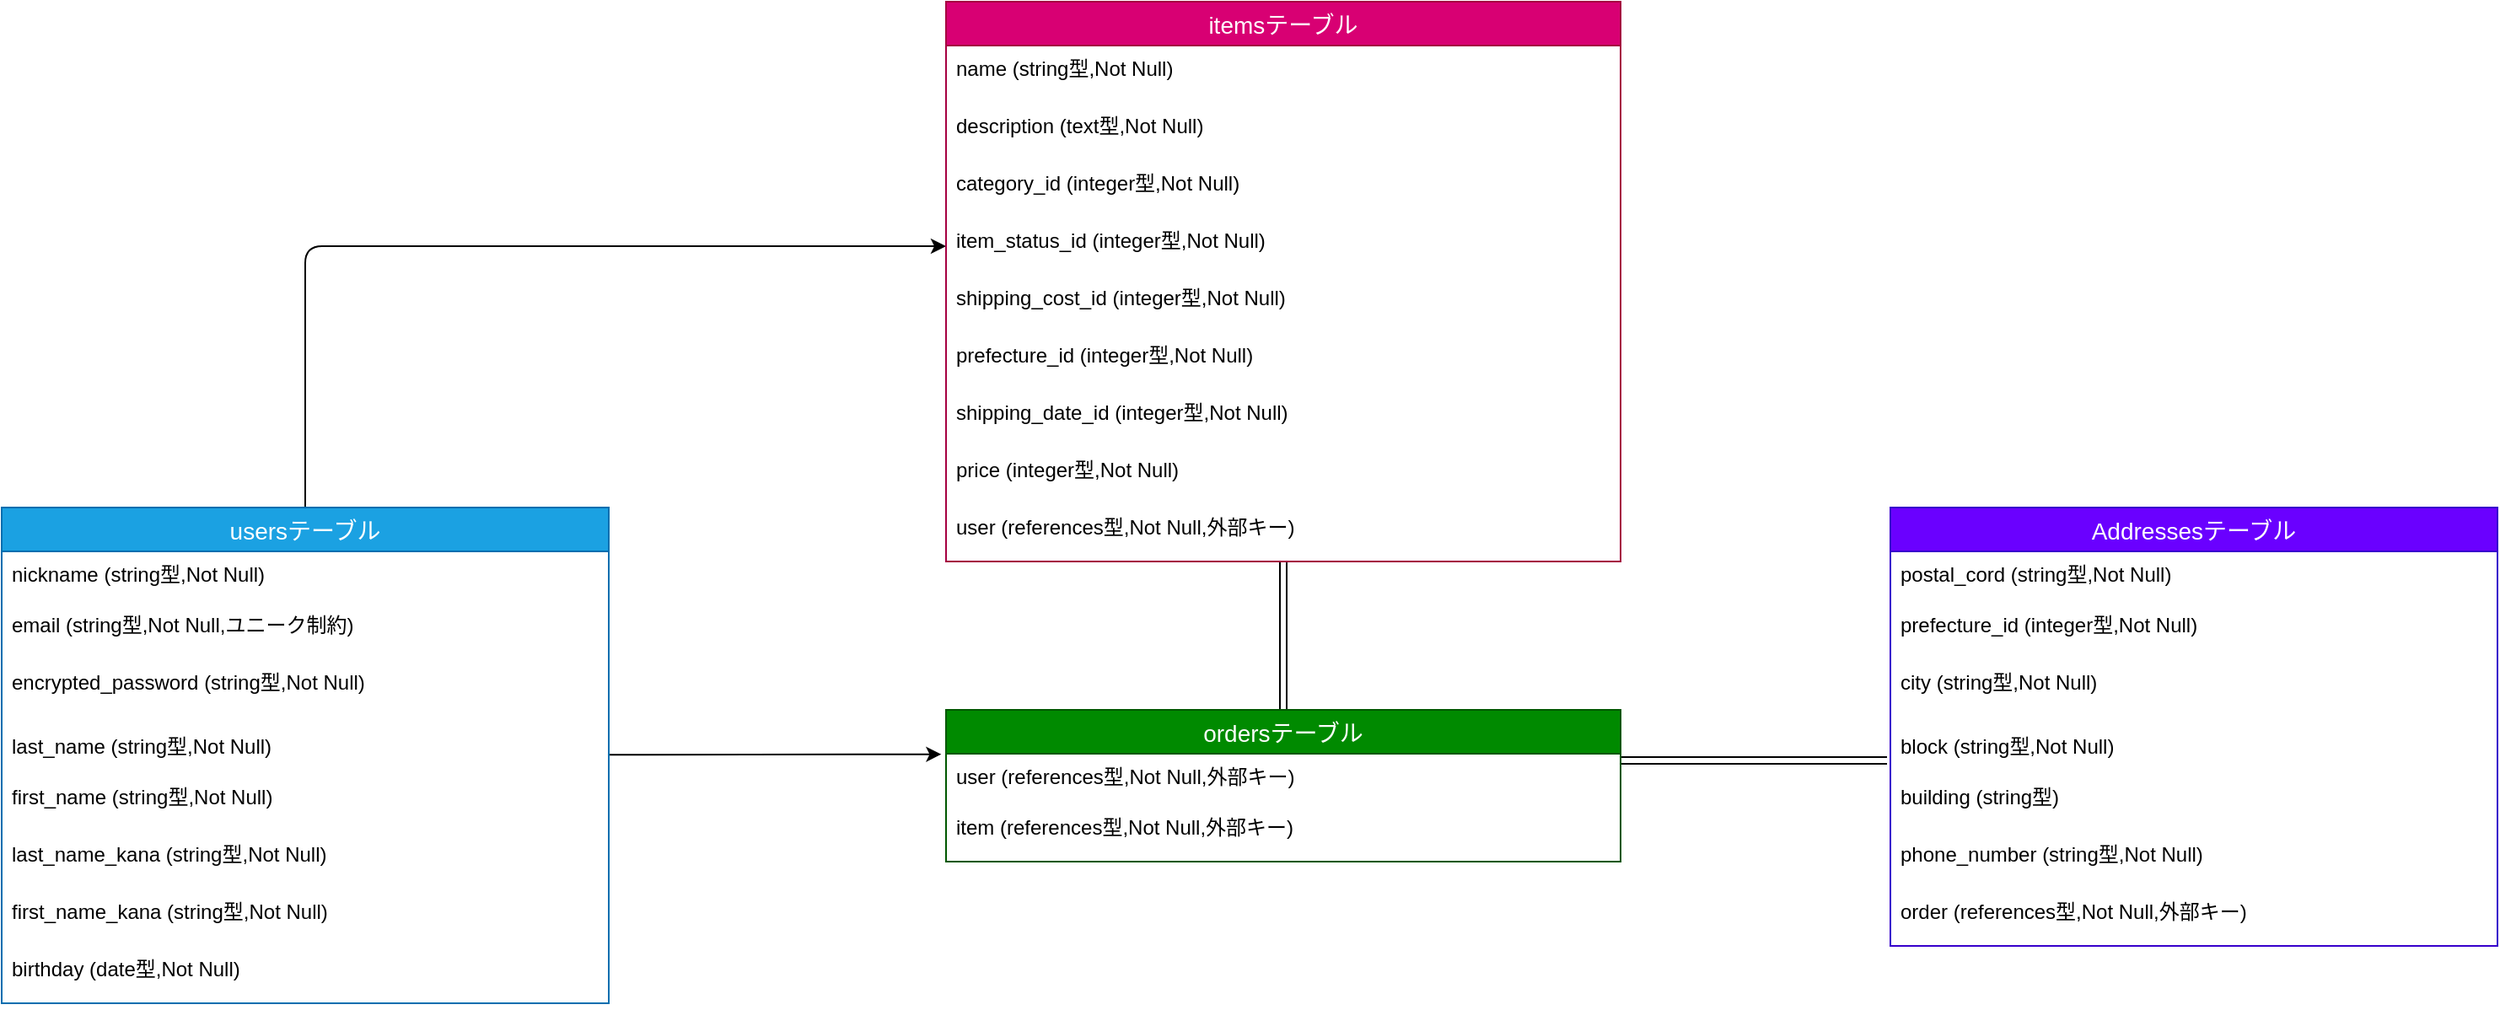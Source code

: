 <mxfile>
    <diagram id="HF0gzWP-H9rfsdYDykih" name="ページ1">
        <mxGraphModel dx="1011" dy="933" grid="0" gridSize="10" guides="1" tooltips="1" connect="1" arrows="1" fold="1" page="1" pageScale="1" pageWidth="1654" pageHeight="1169" background="#ffffff" math="0" shadow="0">
            <root>
                <mxCell id="0"/>
                <mxCell id="1" parent="0"/>
                <mxCell id="109" style="edgeStyle=orthogonalEdgeStyle;html=1;entryX=0;entryY=0.5;entryDx=0;entryDy=0;labelBorderColor=#000000;fontColor=#000000;strokeColor=#000000;" parent="1" source="49" target="86" edge="1">
                    <mxGeometry relative="1" as="geometry"/>
                </mxCell>
                <mxCell id="123" style="edgeStyle=none;html=1;entryX=-0.007;entryY=0.011;entryDx=0;entryDy=0;entryPerimeter=0;labelBorderColor=#000000;fontColor=#000000;strokeColor=#000000;" parent="1" source="49" target="96" edge="1">
                    <mxGeometry relative="1" as="geometry"/>
                </mxCell>
                <mxCell id="49" value="usersテーブル" style="swimlane;fontStyle=0;childLayout=stackLayout;horizontal=1;startSize=26;horizontalStack=0;resizeParent=1;resizeParentMax=0;resizeLast=0;collapsible=1;marginBottom=0;align=center;fontSize=14;rounded=0;shadow=0;sketch=0;glass=0;fillColor=#1ba1e2;strokeColor=#006EAF;fontColor=#ffffff;" parent="1" vertex="1">
                    <mxGeometry x="40" y="1320" width="360" height="294" as="geometry"/>
                </mxCell>
                <mxCell id="57" value="nickname (string型,Not Null)" style="text;strokeColor=none;fillColor=none;spacingLeft=4;spacingRight=4;overflow=hidden;rotatable=0;points=[[0,0.5],[1,0.5]];portConstraint=eastwest;fontSize=12;fontColor=#000000;" parent="49" vertex="1">
                    <mxGeometry y="26" width="360" height="30" as="geometry"/>
                </mxCell>
                <mxCell id="55" value="email (string型,Not Null,ユニーク制約)" style="text;strokeColor=none;fillColor=none;spacingLeft=4;spacingRight=4;overflow=hidden;rotatable=0;points=[[0,0.5],[1,0.5]];portConstraint=eastwest;fontSize=12;fontColor=#000000;" parent="49" vertex="1">
                    <mxGeometry y="56" width="360" height="34" as="geometry"/>
                </mxCell>
                <mxCell id="71" value="encrypted_password (string型,Not Null)" style="text;strokeColor=none;fillColor=none;spacingLeft=4;spacingRight=4;overflow=hidden;rotatable=0;points=[[0,0.5],[1,0.5]];portConstraint=eastwest;fontSize=12;fontColor=#000000;" parent="49" vertex="1">
                    <mxGeometry y="90" width="360" height="34" as="geometry"/>
                </mxCell>
                <mxCell id="72" value="last_name (string型,Not Null)" style="text;strokeColor=none;fillColor=none;spacingLeft=4;spacingRight=4;overflow=hidden;rotatable=0;points=[[0,0.5],[1,0.5]];portConstraint=eastwest;fontSize=12;labelPosition=center;verticalLabelPosition=middle;align=left;verticalAlign=middle;fontColor=#000000;" parent="49" vertex="1">
                    <mxGeometry y="124" width="360" height="34" as="geometry"/>
                </mxCell>
                <mxCell id="76" value="first_name (string型,Not Null)" style="text;strokeColor=none;fillColor=none;spacingLeft=4;spacingRight=4;overflow=hidden;rotatable=0;points=[[0,0.5],[1,0.5]];portConstraint=eastwest;fontSize=12;fontColor=#000000;" parent="49" vertex="1">
                    <mxGeometry y="158" width="360" height="34" as="geometry"/>
                </mxCell>
                <mxCell id="78" value="last_name_kana (string型,Not Null)" style="text;strokeColor=none;fillColor=none;spacingLeft=4;spacingRight=4;overflow=hidden;rotatable=0;points=[[0,0.5],[1,0.5]];portConstraint=eastwest;fontSize=12;fontColor=#000000;" parent="49" vertex="1">
                    <mxGeometry y="192" width="360" height="34" as="geometry"/>
                </mxCell>
                <mxCell id="79" value="first_name_kana (string型,Not Null)" style="text;strokeColor=none;fillColor=none;spacingLeft=4;spacingRight=4;overflow=hidden;rotatable=0;points=[[0,0.5],[1,0.5]];portConstraint=eastwest;fontSize=12;fontColor=#000000;" parent="49" vertex="1">
                    <mxGeometry y="226" width="360" height="34" as="geometry"/>
                </mxCell>
                <mxCell id="80" value="birthday (date型,Not Null)" style="text;strokeColor=none;fillColor=none;spacingLeft=4;spacingRight=4;overflow=hidden;rotatable=0;points=[[0,0.5],[1,0.5]];portConstraint=eastwest;fontSize=12;fontColor=#000000;" parent="49" vertex="1">
                    <mxGeometry y="260" width="360" height="34" as="geometry"/>
                </mxCell>
                <mxCell id="107" style="html=1;labelBorderColor=#000000;fontColor=#000000;strokeColor=none;entryX=1;entryY=0.5;entryDx=0;entryDy=0;shape=link;edgeStyle=orthogonalEdgeStyle;startArrow=none;" parent="1" source="95" edge="1">
                    <mxGeometry relative="1" as="geometry">
                        <mxPoint x="985" y="1575" as="targetPoint"/>
                    </mxGeometry>
                </mxCell>
                <mxCell id="124" style="edgeStyle=none;shape=link;html=1;entryX=0.5;entryY=0;entryDx=0;entryDy=0;labelBorderColor=#000000;fontColor=#000000;strokeColor=#000000;" parent="1" source="81" target="95" edge="1">
                    <mxGeometry relative="1" as="geometry"/>
                </mxCell>
                <mxCell id="81" value="itemsテーブル" style="swimlane;fontStyle=0;childLayout=stackLayout;horizontal=1;startSize=26;horizontalStack=0;resizeParent=1;resizeParentMax=0;resizeLast=0;collapsible=1;marginBottom=0;align=center;fontSize=14;rounded=0;shadow=0;sketch=0;glass=0;fillColor=#d80073;strokeColor=#A50040;labelBackgroundColor=none;labelBorderColor=none;fontColor=#ffffff;gradientColor=none;" parent="1" vertex="1">
                    <mxGeometry x="600" y="1020" width="400" height="332" as="geometry">
                        <mxRectangle x="920" y="1010" width="115" height="26" as="alternateBounds"/>
                    </mxGeometry>
                </mxCell>
                <mxCell id="83" value="name (string型,Not Null)" style="text;strokeColor=none;fillColor=none;spacingLeft=4;spacingRight=4;overflow=hidden;rotatable=0;points=[[0,0.5],[1,0.5]];portConstraint=eastwest;fontSize=12;fontColor=#000000;" parent="81" vertex="1">
                    <mxGeometry y="26" width="400" height="34" as="geometry"/>
                </mxCell>
                <mxCell id="84" value="description (text型,Not Null)" style="text;strokeColor=none;fillColor=none;spacingLeft=4;spacingRight=4;overflow=hidden;rotatable=0;points=[[0,0.5],[1,0.5]];portConstraint=eastwest;fontSize=12;fontColor=#000000;" parent="81" vertex="1">
                    <mxGeometry y="60" width="400" height="34" as="geometry"/>
                </mxCell>
                <mxCell id="85" value="category_id (integer型,Not Null)" style="text;strokeColor=none;fillColor=none;spacingLeft=4;spacingRight=4;overflow=hidden;rotatable=0;points=[[0,0.5],[1,0.5]];portConstraint=eastwest;fontSize=12;fontColor=#000000;" parent="81" vertex="1">
                    <mxGeometry y="94" width="400" height="34" as="geometry"/>
                </mxCell>
                <mxCell id="86" value="item_status_id (integer型,Not Null)" style="text;strokeColor=none;fillColor=none;spacingLeft=4;spacingRight=4;overflow=hidden;rotatable=0;points=[[0,0.5],[1,0.5]];portConstraint=eastwest;fontSize=12;fontColor=#000000;" parent="81" vertex="1">
                    <mxGeometry y="128" width="400" height="34" as="geometry"/>
                </mxCell>
                <mxCell id="87" value="shipping_cost_id (integer型,Not Null)" style="text;strokeColor=none;fillColor=none;spacingLeft=4;spacingRight=4;overflow=hidden;rotatable=0;points=[[0,0.5],[1,0.5]];portConstraint=eastwest;fontSize=12;fontColor=#000000;" parent="81" vertex="1">
                    <mxGeometry y="162" width="400" height="34" as="geometry"/>
                </mxCell>
                <mxCell id="88" value="prefecture_id (integer型,Not Null)" style="text;strokeColor=none;fillColor=none;spacingLeft=4;spacingRight=4;overflow=hidden;rotatable=0;points=[[0,0.5],[1,0.5]];portConstraint=eastwest;fontSize=12;fontColor=#000000;" parent="81" vertex="1">
                    <mxGeometry y="196" width="400" height="34" as="geometry"/>
                </mxCell>
                <mxCell id="89" value="shipping_date_id (integer型,Not Null)" style="text;strokeColor=none;fillColor=none;spacingLeft=4;spacingRight=4;overflow=hidden;rotatable=0;points=[[0,0.5],[1,0.5]];portConstraint=eastwest;fontSize=12;fontColor=#000000;" parent="81" vertex="1">
                    <mxGeometry y="230" width="400" height="34" as="geometry"/>
                </mxCell>
                <mxCell id="90" value="price (integer型,Not Null)" style="text;strokeColor=none;fillColor=none;spacingLeft=4;spacingRight=4;overflow=hidden;rotatable=0;points=[[0,0.5],[1,0.5]];portConstraint=eastwest;fontSize=12;fontColor=#000000;" parent="81" vertex="1">
                    <mxGeometry y="264" width="400" height="34" as="geometry"/>
                </mxCell>
                <mxCell id="126" value="user (references型,Not Null,外部キー)" style="text;strokeColor=none;fillColor=none;spacingLeft=4;spacingRight=4;overflow=hidden;rotatable=0;points=[[0,0.5],[1,0.5]];portConstraint=eastwest;fontSize=12;fontColor=#000000;" vertex="1" parent="81">
                    <mxGeometry y="298" width="400" height="34" as="geometry"/>
                </mxCell>
                <mxCell id="125" style="edgeStyle=none;shape=link;html=1;entryX=1;entryY=0.133;entryDx=0;entryDy=0;entryPerimeter=0;labelBorderColor=#000000;fontColor=#000000;strokeColor=#000000;" parent="1" target="96" edge="1">
                    <mxGeometry relative="1" as="geometry">
                        <mxPoint x="1158" y="1470" as="sourcePoint"/>
                    </mxGeometry>
                </mxCell>
                <mxCell id="113" value="Addressesテーブル" style="swimlane;fontStyle=0;childLayout=stackLayout;horizontal=1;startSize=26;horizontalStack=0;resizeParent=1;resizeParentMax=0;resizeLast=0;collapsible=1;marginBottom=0;align=center;fontSize=14;rounded=0;shadow=0;sketch=0;glass=0;fillColor=#6a00ff;strokeColor=#3700CC;fontColor=#ffffff;" parent="1" vertex="1">
                    <mxGeometry x="1160" y="1320" width="360" height="260" as="geometry"/>
                </mxCell>
                <mxCell id="114" value="postal_cord (string型,Not Null)" style="text;strokeColor=none;fillColor=none;spacingLeft=4;spacingRight=4;overflow=hidden;rotatable=0;points=[[0,0.5],[1,0.5]];portConstraint=eastwest;fontSize=12;fontColor=#000000;" parent="113" vertex="1">
                    <mxGeometry y="26" width="360" height="30" as="geometry"/>
                </mxCell>
                <mxCell id="115" value="prefecture_id (integer型,Not Null)" style="text;strokeColor=none;fillColor=none;spacingLeft=4;spacingRight=4;overflow=hidden;rotatable=0;points=[[0,0.5],[1,0.5]];portConstraint=eastwest;fontSize=12;fontColor=#000000;" parent="113" vertex="1">
                    <mxGeometry y="56" width="360" height="34" as="geometry"/>
                </mxCell>
                <mxCell id="116" value="city (string型,Not Null)" style="text;strokeColor=none;fillColor=none;spacingLeft=4;spacingRight=4;overflow=hidden;rotatable=0;points=[[0,0.5],[1,0.5]];portConstraint=eastwest;fontSize=12;fontColor=#000000;" parent="113" vertex="1">
                    <mxGeometry y="90" width="360" height="34" as="geometry"/>
                </mxCell>
                <mxCell id="117" value="block (string型,Not Null)" style="text;strokeColor=none;fillColor=none;spacingLeft=4;spacingRight=4;overflow=hidden;rotatable=0;points=[[0,0.5],[1,0.5]];portConstraint=eastwest;fontSize=12;labelPosition=center;verticalLabelPosition=middle;align=left;verticalAlign=middle;fontColor=#000000;" parent="113" vertex="1">
                    <mxGeometry y="124" width="360" height="34" as="geometry"/>
                </mxCell>
                <mxCell id="118" value="building (string型)" style="text;strokeColor=none;fillColor=none;spacingLeft=4;spacingRight=4;overflow=hidden;rotatable=0;points=[[0,0.5],[1,0.5]];portConstraint=eastwest;fontSize=12;fontColor=#000000;" parent="113" vertex="1">
                    <mxGeometry y="158" width="360" height="34" as="geometry"/>
                </mxCell>
                <mxCell id="119" value="phone_number (string型,Not Null)" style="text;strokeColor=none;fillColor=none;spacingLeft=4;spacingRight=4;overflow=hidden;rotatable=0;points=[[0,0.5],[1,0.5]];portConstraint=eastwest;fontSize=12;fontColor=#000000;" parent="113" vertex="1">
                    <mxGeometry y="192" width="360" height="34" as="geometry"/>
                </mxCell>
                <mxCell id="127" value="order (references型,Not Null,外部キー)" style="text;strokeColor=none;fillColor=none;spacingLeft=4;spacingRight=4;overflow=hidden;rotatable=0;points=[[0,0.5],[1,0.5]];portConstraint=eastwest;fontSize=12;fontColor=#000000;" vertex="1" parent="113">
                    <mxGeometry y="226" width="360" height="34" as="geometry"/>
                </mxCell>
                <mxCell id="95" value="ordersテーブル" style="swimlane;fontStyle=0;childLayout=stackLayout;horizontal=1;startSize=26;horizontalStack=0;resizeParent=1;resizeParentMax=0;resizeLast=0;collapsible=1;marginBottom=0;align=center;fontSize=14;rounded=0;shadow=0;sketch=0;glass=0;fillColor=#008a00;strokeColor=#005700;fontColor=#ffffff;" parent="1" vertex="1">
                    <mxGeometry x="600" y="1440" width="400" height="90" as="geometry"/>
                </mxCell>
                <mxCell id="96" value="user (references型,Not Null,外部キー)" style="text;strokeColor=none;fillColor=none;spacingLeft=4;spacingRight=4;overflow=hidden;rotatable=0;points=[[0,0.5],[1,0.5]];portConstraint=eastwest;fontSize=12;fontColor=#000000;" parent="95" vertex="1">
                    <mxGeometry y="26" width="400" height="30" as="geometry"/>
                </mxCell>
                <mxCell id="97" value="item (references型,Not Null,外部キー)" style="text;strokeColor=none;fillColor=none;spacingLeft=4;spacingRight=4;overflow=hidden;rotatable=0;points=[[0,0.5],[1,0.5]];portConstraint=eastwest;fontSize=12;fontColor=#000000;" parent="95" vertex="1">
                    <mxGeometry y="56" width="400" height="34" as="geometry"/>
                </mxCell>
                <mxCell id="122" value="" style="html=1;labelBorderColor=#000000;fontColor=#000000;strokeColor=none;shape=link;endArrow=none;" parent="1" target="95" edge="1">
                    <mxGeometry relative="1" as="geometry">
                        <mxPoint x="985" y="1575" as="targetPoint"/>
                        <mxPoint x="800" y="1320" as="sourcePoint"/>
                    </mxGeometry>
                </mxCell>
            </root>
        </mxGraphModel>
    </diagram>
</mxfile>
